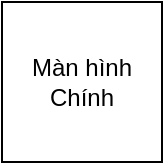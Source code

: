 <mxfile version="26.2.9">
  <diagram name="Page-1" id="E1j6j_1OJSd3slHDF1Ss">
    <mxGraphModel dx="811" dy="601" grid="0" gridSize="10" guides="1" tooltips="1" connect="1" arrows="1" fold="1" page="0" pageScale="1" pageWidth="850" pageHeight="1100" math="0" shadow="0">
      <root>
        <mxCell id="0" />
        <mxCell id="1" parent="0" />
        <mxCell id="Q5Jn8IrLwpDKY94yBc7_-3" value="Màn hình Chính" style="whiteSpace=wrap;html=1;aspect=fixed;" vertex="1" parent="1">
          <mxGeometry x="-143" y="-162" width="80" height="80" as="geometry" />
        </mxCell>
      </root>
    </mxGraphModel>
  </diagram>
</mxfile>
